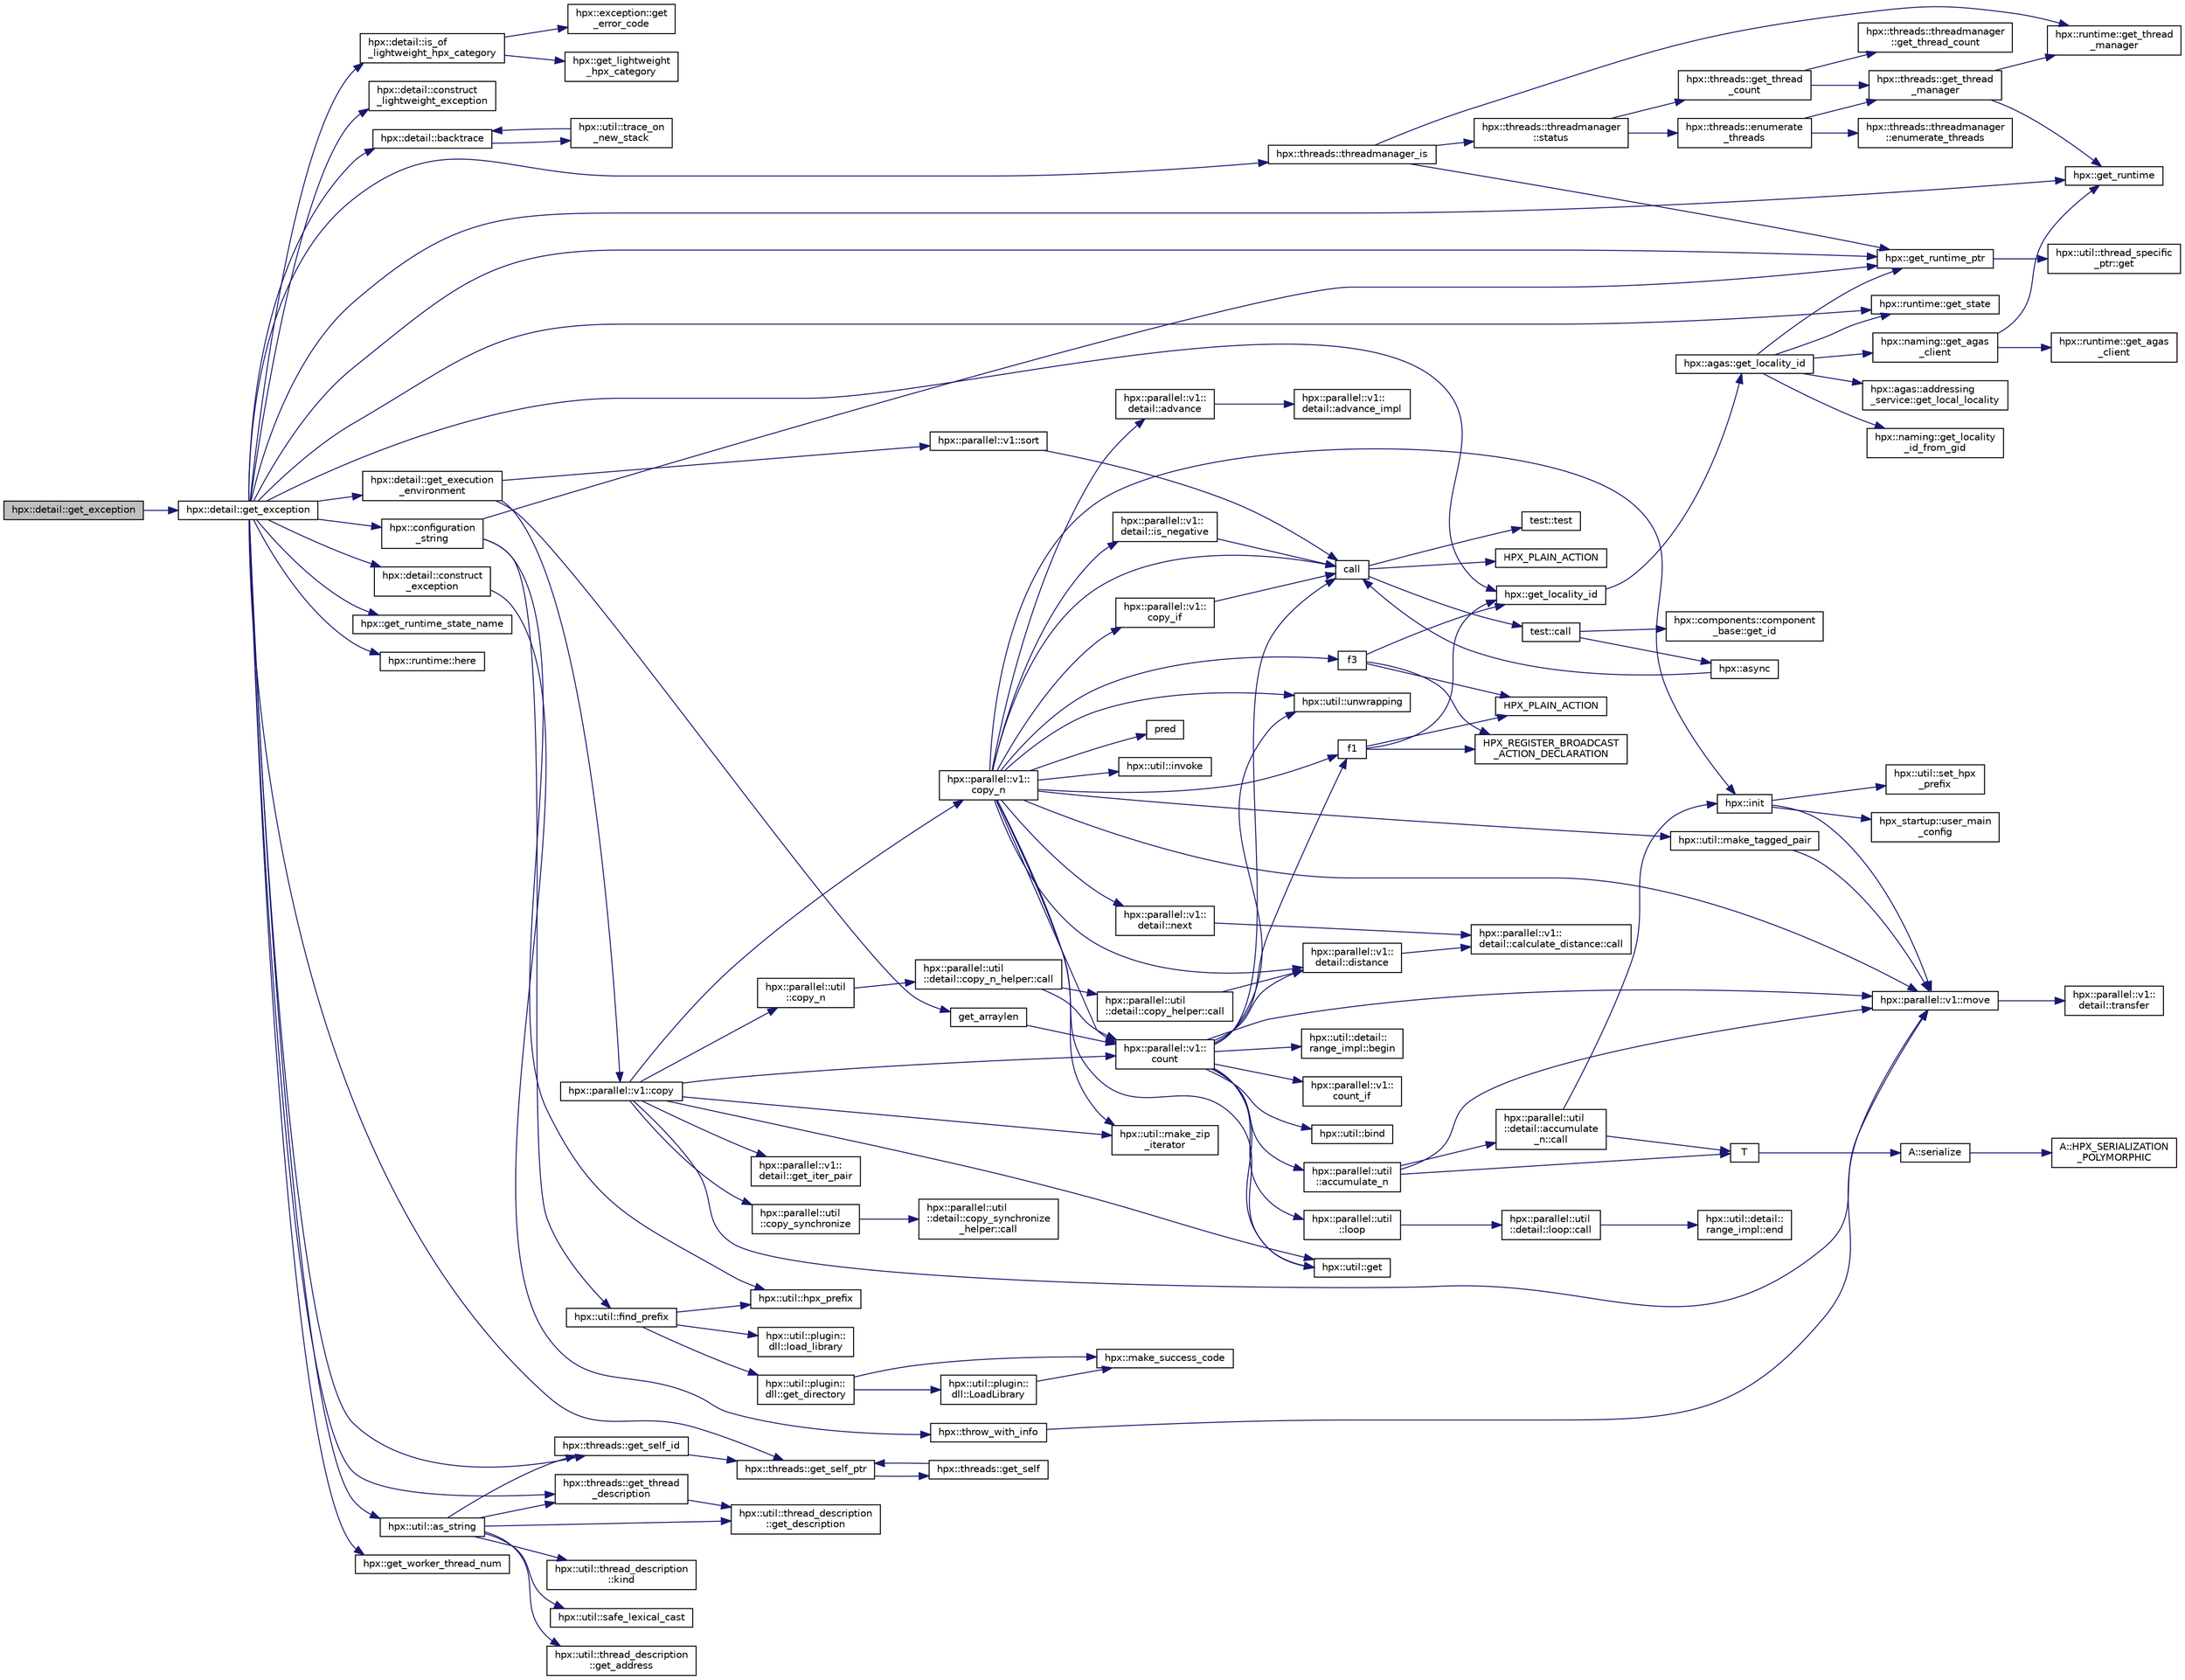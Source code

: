 digraph "hpx::detail::get_exception"
{
  edge [fontname="Helvetica",fontsize="10",labelfontname="Helvetica",labelfontsize="10"];
  node [fontname="Helvetica",fontsize="10",shape=record];
  rankdir="LR";
  Node778 [label="hpx::detail::get_exception",height=0.2,width=0.4,color="black", fillcolor="grey75", style="filled", fontcolor="black"];
  Node778 -> Node779 [color="midnightblue",fontsize="10",style="solid",fontname="Helvetica"];
  Node779 [label="hpx::detail::get_exception",height=0.2,width=0.4,color="black", fillcolor="white", style="filled",URL="$d5/dbe/namespacehpx_1_1detail.html#a9bc870a59e82a707b66f801d11a31524"];
  Node779 -> Node780 [color="midnightblue",fontsize="10",style="solid",fontname="Helvetica"];
  Node780 [label="hpx::detail::is_of\l_lightweight_hpx_category",height=0.2,width=0.4,color="black", fillcolor="white", style="filled",URL="$d5/dbe/namespacehpx_1_1detail.html#ad7c04d257f541f679b3074554d562cc7"];
  Node780 -> Node781 [color="midnightblue",fontsize="10",style="solid",fontname="Helvetica"];
  Node781 [label="hpx::exception::get\l_error_code",height=0.2,width=0.4,color="black", fillcolor="white", style="filled",URL="$de/d25/classhpx_1_1exception.html#a2b28b96d1bd9a11552dc2149b68a46d6"];
  Node780 -> Node782 [color="midnightblue",fontsize="10",style="solid",fontname="Helvetica"];
  Node782 [label="hpx::get_lightweight\l_hpx_category",height=0.2,width=0.4,color="black", fillcolor="white", style="filled",URL="$d8/d83/namespacehpx.html#a08214b6b9426c6efd99199014d6b5900"];
  Node779 -> Node783 [color="midnightblue",fontsize="10",style="solid",fontname="Helvetica"];
  Node783 [label="hpx::detail::construct\l_lightweight_exception",height=0.2,width=0.4,color="black", fillcolor="white", style="filled",URL="$d5/dbe/namespacehpx_1_1detail.html#ae2da29c89695205210ffb3e1af9b8879"];
  Node779 -> Node784 [color="midnightblue",fontsize="10",style="solid",fontname="Helvetica"];
  Node784 [label="hpx::detail::backtrace",height=0.2,width=0.4,color="black", fillcolor="white", style="filled",URL="$d5/dbe/namespacehpx_1_1detail.html#a3f717a9eeb439434890962099aa715b8"];
  Node784 -> Node785 [color="midnightblue",fontsize="10",style="solid",fontname="Helvetica"];
  Node785 [label="hpx::util::trace_on\l_new_stack",height=0.2,width=0.4,color="black", fillcolor="white", style="filled",URL="$df/dad/namespacehpx_1_1util.html#a6d70fd326dd1ca71e33d76b720921142"];
  Node785 -> Node784 [color="midnightblue",fontsize="10",style="solid",fontname="Helvetica"];
  Node779 -> Node786 [color="midnightblue",fontsize="10",style="solid",fontname="Helvetica"];
  Node786 [label="hpx::get_runtime_ptr",height=0.2,width=0.4,color="black", fillcolor="white", style="filled",URL="$d8/d83/namespacehpx.html#af29daf2bb3e01b4d6495a1742b6cce64"];
  Node786 -> Node787 [color="midnightblue",fontsize="10",style="solid",fontname="Helvetica"];
  Node787 [label="hpx::util::thread_specific\l_ptr::get",height=0.2,width=0.4,color="black", fillcolor="white", style="filled",URL="$d4/d4c/structhpx_1_1util_1_1thread__specific__ptr.html#a3b27d8520710478aa41d1f74206bdba9"];
  Node779 -> Node788 [color="midnightblue",fontsize="10",style="solid",fontname="Helvetica"];
  Node788 [label="hpx::runtime::get_state",height=0.2,width=0.4,color="black", fillcolor="white", style="filled",URL="$d0/d7b/classhpx_1_1runtime.html#ab405f80e060dac95d624520f38b0524c"];
  Node779 -> Node789 [color="midnightblue",fontsize="10",style="solid",fontname="Helvetica"];
  Node789 [label="hpx::get_runtime_state_name",height=0.2,width=0.4,color="black", fillcolor="white", style="filled",URL="$d8/d83/namespacehpx.html#a1a0fc865fc77521d418c4342918f1e07"];
  Node779 -> Node790 [color="midnightblue",fontsize="10",style="solid",fontname="Helvetica"];
  Node790 [label="hpx::get_runtime",height=0.2,width=0.4,color="black", fillcolor="white", style="filled",URL="$d8/d83/namespacehpx.html#aef902cc6c7dd3b9fbadf34d1e850a070"];
  Node779 -> Node791 [color="midnightblue",fontsize="10",style="solid",fontname="Helvetica"];
  Node791 [label="hpx::runtime::here",height=0.2,width=0.4,color="black", fillcolor="white", style="filled",URL="$d0/d7b/classhpx_1_1runtime.html#abd3b8a3e8941b40ff1f4c014bbadf7a2"];
  Node779 -> Node792 [color="midnightblue",fontsize="10",style="solid",fontname="Helvetica"];
  Node792 [label="hpx::get_locality_id",height=0.2,width=0.4,color="black", fillcolor="white", style="filled",URL="$d8/d83/namespacehpx.html#a158d7c54a657bb364c1704033010697b",tooltip="Return the number of the locality this function is being called from. "];
  Node792 -> Node793 [color="midnightblue",fontsize="10",style="solid",fontname="Helvetica"];
  Node793 [label="hpx::agas::get_locality_id",height=0.2,width=0.4,color="black", fillcolor="white", style="filled",URL="$dc/d54/namespacehpx_1_1agas.html#a491cc2ddecdf0f1a9129900caa6a4d3e"];
  Node793 -> Node786 [color="midnightblue",fontsize="10",style="solid",fontname="Helvetica"];
  Node793 -> Node788 [color="midnightblue",fontsize="10",style="solid",fontname="Helvetica"];
  Node793 -> Node794 [color="midnightblue",fontsize="10",style="solid",fontname="Helvetica"];
  Node794 [label="hpx::naming::get_agas\l_client",height=0.2,width=0.4,color="black", fillcolor="white", style="filled",URL="$d4/dc9/namespacehpx_1_1naming.html#a0408fffd5d34b620712a801b0ae3b032"];
  Node794 -> Node790 [color="midnightblue",fontsize="10",style="solid",fontname="Helvetica"];
  Node794 -> Node795 [color="midnightblue",fontsize="10",style="solid",fontname="Helvetica"];
  Node795 [label="hpx::runtime::get_agas\l_client",height=0.2,width=0.4,color="black", fillcolor="white", style="filled",URL="$d0/d7b/classhpx_1_1runtime.html#aeb5dddd30d6b9861669af8ad44d1a96a"];
  Node793 -> Node796 [color="midnightblue",fontsize="10",style="solid",fontname="Helvetica"];
  Node796 [label="hpx::agas::addressing\l_service::get_local_locality",height=0.2,width=0.4,color="black", fillcolor="white", style="filled",URL="$db/d58/structhpx_1_1agas_1_1addressing__service.html#ab52c19a37c2a7a006c6c15f90ad0539c"];
  Node793 -> Node797 [color="midnightblue",fontsize="10",style="solid",fontname="Helvetica"];
  Node797 [label="hpx::naming::get_locality\l_id_from_gid",height=0.2,width=0.4,color="black", fillcolor="white", style="filled",URL="$d4/dc9/namespacehpx_1_1naming.html#a7fd43037784560bd04fda9b49e33529f"];
  Node779 -> Node798 [color="midnightblue",fontsize="10",style="solid",fontname="Helvetica"];
  Node798 [label="hpx::threads::get_self_ptr",height=0.2,width=0.4,color="black", fillcolor="white", style="filled",URL="$d7/d28/namespacehpx_1_1threads.html#a22877ae347ad884cde3a51397dad6c53"];
  Node798 -> Node799 [color="midnightblue",fontsize="10",style="solid",fontname="Helvetica"];
  Node799 [label="hpx::threads::get_self",height=0.2,width=0.4,color="black", fillcolor="white", style="filled",URL="$d7/d28/namespacehpx_1_1threads.html#a07daf4d6d29233f20d66d41ab7b5b8e8"];
  Node799 -> Node798 [color="midnightblue",fontsize="10",style="solid",fontname="Helvetica"];
  Node779 -> Node800 [color="midnightblue",fontsize="10",style="solid",fontname="Helvetica"];
  Node800 [label="hpx::threads::threadmanager_is",height=0.2,width=0.4,color="black", fillcolor="white", style="filled",URL="$d7/d28/namespacehpx_1_1threads.html#a79ebd37a6bd090d20a14cc85df4b6f73"];
  Node800 -> Node786 [color="midnightblue",fontsize="10",style="solid",fontname="Helvetica"];
  Node800 -> Node801 [color="midnightblue",fontsize="10",style="solid",fontname="Helvetica"];
  Node801 [label="hpx::runtime::get_thread\l_manager",height=0.2,width=0.4,color="black", fillcolor="white", style="filled",URL="$d0/d7b/classhpx_1_1runtime.html#a865b12d57fcd44a8d3dda3e35414f563"];
  Node800 -> Node802 [color="midnightblue",fontsize="10",style="solid",fontname="Helvetica"];
  Node802 [label="hpx::threads::threadmanager\l::status",height=0.2,width=0.4,color="black", fillcolor="white", style="filled",URL="$d5/daa/classhpx_1_1threads_1_1threadmanager.html#ad356526186c9d3ebfd1677bea135141c",tooltip="Return whether the thread manager is still running This returns the \"minimal state\", i.e. the state of the least advanced thread pool. "];
  Node802 -> Node803 [color="midnightblue",fontsize="10",style="solid",fontname="Helvetica"];
  Node803 [label="hpx::threads::get_thread\l_count",height=0.2,width=0.4,color="black", fillcolor="white", style="filled",URL="$d7/d28/namespacehpx_1_1threads.html#ae2b675b9517381442c7201c041033680"];
  Node803 -> Node804 [color="midnightblue",fontsize="10",style="solid",fontname="Helvetica"];
  Node804 [label="hpx::threads::get_thread\l_manager",height=0.2,width=0.4,color="black", fillcolor="white", style="filled",URL="$d7/d28/namespacehpx_1_1threads.html#a076973c3a53beadde7d967e22c4f6cce"];
  Node804 -> Node790 [color="midnightblue",fontsize="10",style="solid",fontname="Helvetica"];
  Node804 -> Node801 [color="midnightblue",fontsize="10",style="solid",fontname="Helvetica"];
  Node803 -> Node805 [color="midnightblue",fontsize="10",style="solid",fontname="Helvetica"];
  Node805 [label="hpx::threads::threadmanager\l::get_thread_count",height=0.2,width=0.4,color="black", fillcolor="white", style="filled",URL="$d5/daa/classhpx_1_1threads_1_1threadmanager.html#a99c0004e6ed0e91a033720b7f52ab5b8",tooltip="return the number of HPX-threads with the given state "];
  Node802 -> Node806 [color="midnightblue",fontsize="10",style="solid",fontname="Helvetica"];
  Node806 [label="hpx::threads::enumerate\l_threads",height=0.2,width=0.4,color="black", fillcolor="white", style="filled",URL="$d7/d28/namespacehpx_1_1threads.html#a5dd2cea272f81a19d4f61470851a29cf"];
  Node806 -> Node804 [color="midnightblue",fontsize="10",style="solid",fontname="Helvetica"];
  Node806 -> Node807 [color="midnightblue",fontsize="10",style="solid",fontname="Helvetica"];
  Node807 [label="hpx::threads::threadmanager\l::enumerate_threads",height=0.2,width=0.4,color="black", fillcolor="white", style="filled",URL="$d5/daa/classhpx_1_1threads_1_1threadmanager.html#a8cdd7f11e2411b7943e10fb628aab40a"];
  Node779 -> Node808 [color="midnightblue",fontsize="10",style="solid",fontname="Helvetica"];
  Node808 [label="hpx::get_worker_thread_num",height=0.2,width=0.4,color="black", fillcolor="white", style="filled",URL="$d8/d83/namespacehpx.html#ad438935ca2f8603f9cab036b68b34f36",tooltip="Return the number of the current OS-thread running in the runtime instance the current HPX-thread is ..."];
  Node779 -> Node809 [color="midnightblue",fontsize="10",style="solid",fontname="Helvetica"];
  Node809 [label="hpx::threads::get_self_id",height=0.2,width=0.4,color="black", fillcolor="white", style="filled",URL="$d7/d28/namespacehpx_1_1threads.html#afafe0f900b9fac3d4ed3c747625c1cfe"];
  Node809 -> Node798 [color="midnightblue",fontsize="10",style="solid",fontname="Helvetica"];
  Node779 -> Node810 [color="midnightblue",fontsize="10",style="solid",fontname="Helvetica"];
  Node810 [label="hpx::threads::get_thread\l_description",height=0.2,width=0.4,color="black", fillcolor="white", style="filled",URL="$d7/d28/namespacehpx_1_1threads.html#a42fc18a7a680f4e8bc633a4b4c956701"];
  Node810 -> Node811 [color="midnightblue",fontsize="10",style="solid",fontname="Helvetica"];
  Node811 [label="hpx::util::thread_description\l::get_description",height=0.2,width=0.4,color="black", fillcolor="white", style="filled",URL="$df/d9e/structhpx_1_1util_1_1thread__description.html#a8c834e14eca6eb228188022577f9f952"];
  Node779 -> Node812 [color="midnightblue",fontsize="10",style="solid",fontname="Helvetica"];
  Node812 [label="hpx::detail::get_execution\l_environment",height=0.2,width=0.4,color="black", fillcolor="white", style="filled",URL="$d5/dbe/namespacehpx_1_1detail.html#a3e32a0565372de65928b1a495a4e9d2b"];
  Node812 -> Node813 [color="midnightblue",fontsize="10",style="solid",fontname="Helvetica"];
  Node813 [label="get_arraylen",height=0.2,width=0.4,color="black", fillcolor="white", style="filled",URL="$df/ddc/launch__process_8cpp.html#acb1ad483f06000cf3e4cc39e9e782d2d"];
  Node813 -> Node814 [color="midnightblue",fontsize="10",style="solid",fontname="Helvetica"];
  Node814 [label="hpx::parallel::v1::\lcount",height=0.2,width=0.4,color="black", fillcolor="white", style="filled",URL="$db/db9/namespacehpx_1_1parallel_1_1v1.html#a19d058114a2bd44801aab4176b188e23"];
  Node814 -> Node815 [color="midnightblue",fontsize="10",style="solid",fontname="Helvetica"];
  Node815 [label="hpx::parallel::v1::\lcount_if",height=0.2,width=0.4,color="black", fillcolor="white", style="filled",URL="$db/db9/namespacehpx_1_1parallel_1_1v1.html#ad836ff017ec208c2d6388a9b47b05ce0"];
  Node814 -> Node816 [color="midnightblue",fontsize="10",style="solid",fontname="Helvetica"];
  Node816 [label="f1",height=0.2,width=0.4,color="black", fillcolor="white", style="filled",URL="$d8/d8b/broadcast_8cpp.html#a1751fbd41f2529b84514a9dbd767959a"];
  Node816 -> Node792 [color="midnightblue",fontsize="10",style="solid",fontname="Helvetica"];
  Node816 -> Node817 [color="midnightblue",fontsize="10",style="solid",fontname="Helvetica"];
  Node817 [label="HPX_PLAIN_ACTION",height=0.2,width=0.4,color="black", fillcolor="white", style="filled",URL="$d8/d8b/broadcast_8cpp.html#a19685a0394ce6a99351f7a679f6eeefc"];
  Node816 -> Node818 [color="midnightblue",fontsize="10",style="solid",fontname="Helvetica"];
  Node818 [label="HPX_REGISTER_BROADCAST\l_ACTION_DECLARATION",height=0.2,width=0.4,color="black", fillcolor="white", style="filled",URL="$d7/d38/addressing__service_8cpp.html#a573d764d9cb34eec46a4bdffcf07875f"];
  Node814 -> Node819 [color="midnightblue",fontsize="10",style="solid",fontname="Helvetica"];
  Node819 [label="hpx::parallel::util\l::loop",height=0.2,width=0.4,color="black", fillcolor="white", style="filled",URL="$df/dc6/namespacehpx_1_1parallel_1_1util.html#a3f434e00f42929aac85debb8c5782213"];
  Node819 -> Node820 [color="midnightblue",fontsize="10",style="solid",fontname="Helvetica"];
  Node820 [label="hpx::parallel::util\l::detail::loop::call",height=0.2,width=0.4,color="black", fillcolor="white", style="filled",URL="$da/d06/structhpx_1_1parallel_1_1util_1_1detail_1_1loop.html#a5c5e8dbda782f09cdb7bc2509e3bf09e"];
  Node820 -> Node821 [color="midnightblue",fontsize="10",style="solid",fontname="Helvetica"];
  Node821 [label="hpx::util::detail::\lrange_impl::end",height=0.2,width=0.4,color="black", fillcolor="white", style="filled",URL="$d4/d4a/namespacehpx_1_1util_1_1detail_1_1range__impl.html#afb2ea48b0902f52ee4d8b764807b4316"];
  Node814 -> Node822 [color="midnightblue",fontsize="10",style="solid",fontname="Helvetica"];
  Node822 [label="hpx::util::bind",height=0.2,width=0.4,color="black", fillcolor="white", style="filled",URL="$df/dad/namespacehpx_1_1util.html#ad844caedf82a0173d6909d910c3e48c6"];
  Node814 -> Node823 [color="midnightblue",fontsize="10",style="solid",fontname="Helvetica"];
  Node823 [label="hpx::parallel::v1::move",height=0.2,width=0.4,color="black", fillcolor="white", style="filled",URL="$db/db9/namespacehpx_1_1parallel_1_1v1.html#aa7c4ede081ce786c9d1eb1adff495cfc"];
  Node823 -> Node824 [color="midnightblue",fontsize="10",style="solid",fontname="Helvetica"];
  Node824 [label="hpx::parallel::v1::\ldetail::transfer",height=0.2,width=0.4,color="black", fillcolor="white", style="filled",URL="$d2/ddd/namespacehpx_1_1parallel_1_1v1_1_1detail.html#ab1b56a05e1885ca7cc7ffa1804dd2f3c"];
  Node814 -> Node825 [color="midnightblue",fontsize="10",style="solid",fontname="Helvetica"];
  Node825 [label="hpx::util::get",height=0.2,width=0.4,color="black", fillcolor="white", style="filled",URL="$df/dad/namespacehpx_1_1util.html#a5cbd3c41f03f4d4acaedaa4777e3cc02"];
  Node814 -> Node826 [color="midnightblue",fontsize="10",style="solid",fontname="Helvetica"];
  Node826 [label="call",height=0.2,width=0.4,color="black", fillcolor="white", style="filled",URL="$d2/d67/promise__1620_8cpp.html#a58357f0b82bc761e1d0b9091ed563a70"];
  Node826 -> Node827 [color="midnightblue",fontsize="10",style="solid",fontname="Helvetica"];
  Node827 [label="test::test",height=0.2,width=0.4,color="black", fillcolor="white", style="filled",URL="$d8/d89/structtest.html#ab42d5ece712d716b04cb3f686f297a26"];
  Node826 -> Node828 [color="midnightblue",fontsize="10",style="solid",fontname="Helvetica"];
  Node828 [label="HPX_PLAIN_ACTION",height=0.2,width=0.4,color="black", fillcolor="white", style="filled",URL="$d2/d67/promise__1620_8cpp.html#ab96aab827a4b1fcaf66cfe0ba83fef23"];
  Node826 -> Node829 [color="midnightblue",fontsize="10",style="solid",fontname="Helvetica"];
  Node829 [label="test::call",height=0.2,width=0.4,color="black", fillcolor="white", style="filled",URL="$d8/d89/structtest.html#aeb29e7ed6518b9426ccf1344c52620ae"];
  Node829 -> Node830 [color="midnightblue",fontsize="10",style="solid",fontname="Helvetica"];
  Node830 [label="hpx::async",height=0.2,width=0.4,color="black", fillcolor="white", style="filled",URL="$d8/d83/namespacehpx.html#acb7d8e37b73b823956ce144f9a57eaa4"];
  Node830 -> Node826 [color="midnightblue",fontsize="10",style="solid",fontname="Helvetica"];
  Node829 -> Node831 [color="midnightblue",fontsize="10",style="solid",fontname="Helvetica"];
  Node831 [label="hpx::components::component\l_base::get_id",height=0.2,width=0.4,color="black", fillcolor="white", style="filled",URL="$d2/de6/classhpx_1_1components_1_1component__base.html#a4c8fd93514039bdf01c48d66d82b19cd"];
  Node814 -> Node832 [color="midnightblue",fontsize="10",style="solid",fontname="Helvetica"];
  Node832 [label="hpx::parallel::v1::\ldetail::distance",height=0.2,width=0.4,color="black", fillcolor="white", style="filled",URL="$d2/ddd/namespacehpx_1_1parallel_1_1v1_1_1detail.html#a6bea3c6a5f470cad11f27ee6bab4a33f"];
  Node832 -> Node833 [color="midnightblue",fontsize="10",style="solid",fontname="Helvetica"];
  Node833 [label="hpx::parallel::v1::\ldetail::calculate_distance::call",height=0.2,width=0.4,color="black", fillcolor="white", style="filled",URL="$db/dfa/structhpx_1_1parallel_1_1v1_1_1detail_1_1calculate__distance.html#a950a6627830a7d019ac0e734b0a447bf"];
  Node814 -> Node834 [color="midnightblue",fontsize="10",style="solid",fontname="Helvetica"];
  Node834 [label="hpx::util::unwrapping",height=0.2,width=0.4,color="black", fillcolor="white", style="filled",URL="$df/dad/namespacehpx_1_1util.html#a7529d9ac687684c33403cdd1f9cef8e4"];
  Node814 -> Node835 [color="midnightblue",fontsize="10",style="solid",fontname="Helvetica"];
  Node835 [label="hpx::parallel::util\l::accumulate_n",height=0.2,width=0.4,color="black", fillcolor="white", style="filled",URL="$df/dc6/namespacehpx_1_1parallel_1_1util.html#af19f9a2722f97c2247ea5d0dbb5e2d25"];
  Node835 -> Node836 [color="midnightblue",fontsize="10",style="solid",fontname="Helvetica"];
  Node836 [label="hpx::parallel::util\l::detail::accumulate\l_n::call",height=0.2,width=0.4,color="black", fillcolor="white", style="filled",URL="$d8/d3b/structhpx_1_1parallel_1_1util_1_1detail_1_1accumulate__n.html#a765aceb8ab313fc92f7c4aaf70ccca8f"];
  Node836 -> Node837 [color="midnightblue",fontsize="10",style="solid",fontname="Helvetica"];
  Node837 [label="hpx::init",height=0.2,width=0.4,color="black", fillcolor="white", style="filled",URL="$d8/d83/namespacehpx.html#a3c694ea960b47c56b33351ba16e3d76b",tooltip="Main entry point for launching the HPX runtime system. "];
  Node837 -> Node838 [color="midnightblue",fontsize="10",style="solid",fontname="Helvetica"];
  Node838 [label="hpx::util::set_hpx\l_prefix",height=0.2,width=0.4,color="black", fillcolor="white", style="filled",URL="$df/dad/namespacehpx_1_1util.html#ae40a23c1ba0a48d9304dcf717a95793e"];
  Node837 -> Node839 [color="midnightblue",fontsize="10",style="solid",fontname="Helvetica"];
  Node839 [label="hpx_startup::user_main\l_config",height=0.2,width=0.4,color="black", fillcolor="white", style="filled",URL="$d3/dd2/namespacehpx__startup.html#aaac571d88bd3912a4225a23eb3261637"];
  Node837 -> Node823 [color="midnightblue",fontsize="10",style="solid",fontname="Helvetica"];
  Node836 -> Node840 [color="midnightblue",fontsize="10",style="solid",fontname="Helvetica"];
  Node840 [label="T",height=0.2,width=0.4,color="black", fillcolor="white", style="filled",URL="$db/d33/polymorphic__semiintrusive__template_8cpp.html#ad187658f9cb91c1312b39ae7e896f1ea"];
  Node840 -> Node841 [color="midnightblue",fontsize="10",style="solid",fontname="Helvetica"];
  Node841 [label="A::serialize",height=0.2,width=0.4,color="black", fillcolor="white", style="filled",URL="$d7/da0/struct_a.html#a5f5c287cf471e274ed9dda0da1592212"];
  Node841 -> Node842 [color="midnightblue",fontsize="10",style="solid",fontname="Helvetica"];
  Node842 [label="A::HPX_SERIALIZATION\l_POLYMORPHIC",height=0.2,width=0.4,color="black", fillcolor="white", style="filled",URL="$d7/da0/struct_a.html#ada978cc156cebbafddb1f3aa4c01918c"];
  Node835 -> Node823 [color="midnightblue",fontsize="10",style="solid",fontname="Helvetica"];
  Node835 -> Node840 [color="midnightblue",fontsize="10",style="solid",fontname="Helvetica"];
  Node814 -> Node843 [color="midnightblue",fontsize="10",style="solid",fontname="Helvetica"];
  Node843 [label="hpx::util::detail::\lrange_impl::begin",height=0.2,width=0.4,color="black", fillcolor="white", style="filled",URL="$d4/d4a/namespacehpx_1_1util_1_1detail_1_1range__impl.html#a31e165df2b865cdd961f35ce938db41a"];
  Node812 -> Node844 [color="midnightblue",fontsize="10",style="solid",fontname="Helvetica"];
  Node844 [label="hpx::parallel::v1::copy",height=0.2,width=0.4,color="black", fillcolor="white", style="filled",URL="$db/db9/namespacehpx_1_1parallel_1_1v1.html#a502f993845638113034b4a1629b7a3c7"];
  Node844 -> Node845 [color="midnightblue",fontsize="10",style="solid",fontname="Helvetica"];
  Node845 [label="hpx::parallel::v1::\lcopy_n",height=0.2,width=0.4,color="black", fillcolor="white", style="filled",URL="$db/db9/namespacehpx_1_1parallel_1_1v1.html#a62b381b00123e950f7cd81ae9b16c4a6"];
  Node845 -> Node846 [color="midnightblue",fontsize="10",style="solid",fontname="Helvetica"];
  Node846 [label="hpx::util::make_tagged_pair",height=0.2,width=0.4,color="black", fillcolor="white", style="filled",URL="$df/dad/namespacehpx_1_1util.html#afa71e8b7f4f559051a5ff14a508c543c"];
  Node846 -> Node823 [color="midnightblue",fontsize="10",style="solid",fontname="Helvetica"];
  Node845 -> Node847 [color="midnightblue",fontsize="10",style="solid",fontname="Helvetica"];
  Node847 [label="hpx::parallel::v1::\ldetail::is_negative",height=0.2,width=0.4,color="black", fillcolor="white", style="filled",URL="$d2/ddd/namespacehpx_1_1parallel_1_1v1_1_1detail.html#adf2e40fc4b20ad0fd442ee3118a4d527"];
  Node847 -> Node826 [color="midnightblue",fontsize="10",style="solid",fontname="Helvetica"];
  Node845 -> Node825 [color="midnightblue",fontsize="10",style="solid",fontname="Helvetica"];
  Node845 -> Node826 [color="midnightblue",fontsize="10",style="solid",fontname="Helvetica"];
  Node845 -> Node848 [color="midnightblue",fontsize="10",style="solid",fontname="Helvetica"];
  Node848 [label="pred",height=0.2,width=0.4,color="black", fillcolor="white", style="filled",URL="$dc/d8b/cxx11__std__thread_8cpp.html#a31ff3168522b47b050989c5e07dd8408"];
  Node845 -> Node849 [color="midnightblue",fontsize="10",style="solid",fontname="Helvetica"];
  Node849 [label="hpx::util::invoke",height=0.2,width=0.4,color="black", fillcolor="white", style="filled",URL="$df/dad/namespacehpx_1_1util.html#a9ed3f52b36e725e476dbf5099134ed3d"];
  Node845 -> Node850 [color="midnightblue",fontsize="10",style="solid",fontname="Helvetica"];
  Node850 [label="hpx::parallel::v1::\lcopy_if",height=0.2,width=0.4,color="black", fillcolor="white", style="filled",URL="$db/db9/namespacehpx_1_1parallel_1_1v1.html#a9a749519e8f71f886d23aecb6ceaaf8a"];
  Node850 -> Node826 [color="midnightblue",fontsize="10",style="solid",fontname="Helvetica"];
  Node845 -> Node814 [color="midnightblue",fontsize="10",style="solid",fontname="Helvetica"];
  Node845 -> Node832 [color="midnightblue",fontsize="10",style="solid",fontname="Helvetica"];
  Node845 -> Node837 [color="midnightblue",fontsize="10",style="solid",fontname="Helvetica"];
  Node845 -> Node851 [color="midnightblue",fontsize="10",style="solid",fontname="Helvetica"];
  Node851 [label="hpx::util::make_zip\l_iterator",height=0.2,width=0.4,color="black", fillcolor="white", style="filled",URL="$df/dad/namespacehpx_1_1util.html#a2f68369b316e5699be2c81c04e3ee209"];
  Node845 -> Node816 [color="midnightblue",fontsize="10",style="solid",fontname="Helvetica"];
  Node845 -> Node852 [color="midnightblue",fontsize="10",style="solid",fontname="Helvetica"];
  Node852 [label="f3",height=0.2,width=0.4,color="black", fillcolor="white", style="filled",URL="$d8/d8b/broadcast_8cpp.html#a9bac347cb7dd97427ecd2dd58525b646"];
  Node852 -> Node792 [color="midnightblue",fontsize="10",style="solid",fontname="Helvetica"];
  Node852 -> Node817 [color="midnightblue",fontsize="10",style="solid",fontname="Helvetica"];
  Node852 -> Node818 [color="midnightblue",fontsize="10",style="solid",fontname="Helvetica"];
  Node845 -> Node853 [color="midnightblue",fontsize="10",style="solid",fontname="Helvetica"];
  Node853 [label="hpx::parallel::v1::\ldetail::next",height=0.2,width=0.4,color="black", fillcolor="white", style="filled",URL="$d2/ddd/namespacehpx_1_1parallel_1_1v1_1_1detail.html#a0a6696d8c17a32b8ebfaa496b9ab3332"];
  Node853 -> Node833 [color="midnightblue",fontsize="10",style="solid",fontname="Helvetica"];
  Node845 -> Node854 [color="midnightblue",fontsize="10",style="solid",fontname="Helvetica"];
  Node854 [label="hpx::parallel::v1::\ldetail::advance",height=0.2,width=0.4,color="black", fillcolor="white", style="filled",URL="$d2/ddd/namespacehpx_1_1parallel_1_1v1_1_1detail.html#ad9fca7bce7b3e3c32302967ffc1fb4a4"];
  Node854 -> Node855 [color="midnightblue",fontsize="10",style="solid",fontname="Helvetica"];
  Node855 [label="hpx::parallel::v1::\ldetail::advance_impl",height=0.2,width=0.4,color="black", fillcolor="white", style="filled",URL="$d2/ddd/namespacehpx_1_1parallel_1_1v1_1_1detail.html#ad4fa62ca115927187e4063b65ee5f317"];
  Node845 -> Node823 [color="midnightblue",fontsize="10",style="solid",fontname="Helvetica"];
  Node845 -> Node834 [color="midnightblue",fontsize="10",style="solid",fontname="Helvetica"];
  Node844 -> Node814 [color="midnightblue",fontsize="10",style="solid",fontname="Helvetica"];
  Node844 -> Node856 [color="midnightblue",fontsize="10",style="solid",fontname="Helvetica"];
  Node856 [label="hpx::parallel::util\l::copy_n",height=0.2,width=0.4,color="black", fillcolor="white", style="filled",URL="$df/dc6/namespacehpx_1_1parallel_1_1util.html#ab30b19e9d50f04c88be6cb7408c82987"];
  Node856 -> Node857 [color="midnightblue",fontsize="10",style="solid",fontname="Helvetica"];
  Node857 [label="hpx::parallel::util\l::detail::copy_n_helper::call",height=0.2,width=0.4,color="black", fillcolor="white", style="filled",URL="$de/d50/structhpx_1_1parallel_1_1util_1_1detail_1_1copy__n__helper.html#ae283ae8df16258386dd2aa4d58d4df8e"];
  Node857 -> Node814 [color="midnightblue",fontsize="10",style="solid",fontname="Helvetica"];
  Node857 -> Node858 [color="midnightblue",fontsize="10",style="solid",fontname="Helvetica"];
  Node858 [label="hpx::parallel::util\l::detail::copy_helper::call",height=0.2,width=0.4,color="black", fillcolor="white", style="filled",URL="$db/d59/structhpx_1_1parallel_1_1util_1_1detail_1_1copy__helper.html#ac801832edc0b6a84595880bb4613cb60"];
  Node858 -> Node832 [color="midnightblue",fontsize="10",style="solid",fontname="Helvetica"];
  Node844 -> Node859 [color="midnightblue",fontsize="10",style="solid",fontname="Helvetica"];
  Node859 [label="hpx::parallel::v1::\ldetail::get_iter_pair",height=0.2,width=0.4,color="black", fillcolor="white", style="filled",URL="$d2/ddd/namespacehpx_1_1parallel_1_1v1_1_1detail.html#ac4d3c2918035705998b9b049c5440119"];
  Node844 -> Node851 [color="midnightblue",fontsize="10",style="solid",fontname="Helvetica"];
  Node844 -> Node825 [color="midnightblue",fontsize="10",style="solid",fontname="Helvetica"];
  Node844 -> Node860 [color="midnightblue",fontsize="10",style="solid",fontname="Helvetica"];
  Node860 [label="hpx::parallel::util\l::copy_synchronize",height=0.2,width=0.4,color="black", fillcolor="white", style="filled",URL="$df/dc6/namespacehpx_1_1parallel_1_1util.html#ad33c06f9b1fc663f33b9fb189390e71b"];
  Node860 -> Node861 [color="midnightblue",fontsize="10",style="solid",fontname="Helvetica"];
  Node861 [label="hpx::parallel::util\l::detail::copy_synchronize\l_helper::call",height=0.2,width=0.4,color="black", fillcolor="white", style="filled",URL="$d7/d41/structhpx_1_1parallel_1_1util_1_1detail_1_1copy__synchronize__helper.html#a7c8e8c72844a8fd415b6b3517cc1a224"];
  Node844 -> Node823 [color="midnightblue",fontsize="10",style="solid",fontname="Helvetica"];
  Node812 -> Node862 [color="midnightblue",fontsize="10",style="solid",fontname="Helvetica"];
  Node862 [label="hpx::parallel::v1::sort",height=0.2,width=0.4,color="black", fillcolor="white", style="filled",URL="$db/db9/namespacehpx_1_1parallel_1_1v1.html#ae1153bd13c544f90055c5ca181145297"];
  Node862 -> Node826 [color="midnightblue",fontsize="10",style="solid",fontname="Helvetica"];
  Node779 -> Node863 [color="midnightblue",fontsize="10",style="solid",fontname="Helvetica"];
  Node863 [label="hpx::configuration\l_string",height=0.2,width=0.4,color="black", fillcolor="white", style="filled",URL="$d8/d83/namespacehpx.html#a314bf4bb346f74f65dbeda6dd5c5c82f"];
  Node863 -> Node786 [color="midnightblue",fontsize="10",style="solid",fontname="Helvetica"];
  Node863 -> Node864 [color="midnightblue",fontsize="10",style="solid",fontname="Helvetica"];
  Node864 [label="hpx::util::hpx_prefix",height=0.2,width=0.4,color="black", fillcolor="white", style="filled",URL="$df/dad/namespacehpx_1_1util.html#aab21c18980f75f3cc7bd7b755bdbdc6b"];
  Node863 -> Node865 [color="midnightblue",fontsize="10",style="solid",fontname="Helvetica"];
  Node865 [label="hpx::util::find_prefix",height=0.2,width=0.4,color="black", fillcolor="white", style="filled",URL="$df/dad/namespacehpx_1_1util.html#a79cab38371db8f11ae36b86fce3cab5c"];
  Node865 -> Node866 [color="midnightblue",fontsize="10",style="solid",fontname="Helvetica"];
  Node866 [label="hpx::util::plugin::\ldll::load_library",height=0.2,width=0.4,color="black", fillcolor="white", style="filled",URL="$d0/dc3/classhpx_1_1util_1_1plugin_1_1dll.html#a38f20564e139edb102c6700703d2fa4f"];
  Node865 -> Node864 [color="midnightblue",fontsize="10",style="solid",fontname="Helvetica"];
  Node865 -> Node867 [color="midnightblue",fontsize="10",style="solid",fontname="Helvetica"];
  Node867 [label="hpx::util::plugin::\ldll::get_directory",height=0.2,width=0.4,color="black", fillcolor="white", style="filled",URL="$d0/dc3/classhpx_1_1util_1_1plugin_1_1dll.html#a4008f67f9ed808f4edd267ba01e3bbd5"];
  Node867 -> Node868 [color="midnightblue",fontsize="10",style="solid",fontname="Helvetica"];
  Node868 [label="hpx::util::plugin::\ldll::LoadLibrary",height=0.2,width=0.4,color="black", fillcolor="white", style="filled",URL="$d0/dc3/classhpx_1_1util_1_1plugin_1_1dll.html#a7f2cf014cade358a70fa428a998c3cd1"];
  Node868 -> Node869 [color="midnightblue",fontsize="10",style="solid",fontname="Helvetica"];
  Node869 [label="hpx::make_success_code",height=0.2,width=0.4,color="black", fillcolor="white", style="filled",URL="$d8/d83/namespacehpx.html#a0e8512a8f49e2a6c8185061181419d8f",tooltip="Returns error_code(hpx::success, \"success\", mode). "];
  Node867 -> Node869 [color="midnightblue",fontsize="10",style="solid",fontname="Helvetica"];
  Node779 -> Node870 [color="midnightblue",fontsize="10",style="solid",fontname="Helvetica"];
  Node870 [label="hpx::detail::construct\l_exception",height=0.2,width=0.4,color="black", fillcolor="white", style="filled",URL="$d5/dbe/namespacehpx_1_1detail.html#a045484c83336b941e0a4d91dc997face"];
  Node870 -> Node871 [color="midnightblue",fontsize="10",style="solid",fontname="Helvetica"];
  Node871 [label="hpx::throw_with_info",height=0.2,width=0.4,color="black", fillcolor="white", style="filled",URL="$d8/d83/namespacehpx.html#a5b4114afa3b2621be9c2581392931950"];
  Node871 -> Node823 [color="midnightblue",fontsize="10",style="solid",fontname="Helvetica"];
  Node779 -> Node872 [color="midnightblue",fontsize="10",style="solid",fontname="Helvetica"];
  Node872 [label="hpx::util::as_string",height=0.2,width=0.4,color="black", fillcolor="white", style="filled",URL="$df/dad/namespacehpx_1_1util.html#ae987377cb13daea676dfc724f2197f3e"];
  Node872 -> Node873 [color="midnightblue",fontsize="10",style="solid",fontname="Helvetica"];
  Node873 [label="hpx::util::thread_description\l::kind",height=0.2,width=0.4,color="black", fillcolor="white", style="filled",URL="$df/d9e/structhpx_1_1util_1_1thread__description.html#aa9fb31bdffec112346db64cc62fc3bc4"];
  Node872 -> Node811 [color="midnightblue",fontsize="10",style="solid",fontname="Helvetica"];
  Node872 -> Node874 [color="midnightblue",fontsize="10",style="solid",fontname="Helvetica"];
  Node874 [label="hpx::util::safe_lexical_cast",height=0.2,width=0.4,color="black", fillcolor="white", style="filled",URL="$df/dad/namespacehpx_1_1util.html#aca0372e368b829ebac21ebfb2f50a82b"];
  Node872 -> Node875 [color="midnightblue",fontsize="10",style="solid",fontname="Helvetica"];
  Node875 [label="hpx::util::thread_description\l::get_address",height=0.2,width=0.4,color="black", fillcolor="white", style="filled",URL="$df/d9e/structhpx_1_1util_1_1thread__description.html#a070c0b66cc74f27eeeb3e820b3840711"];
  Node872 -> Node809 [color="midnightblue",fontsize="10",style="solid",fontname="Helvetica"];
  Node872 -> Node810 [color="midnightblue",fontsize="10",style="solid",fontname="Helvetica"];
}

